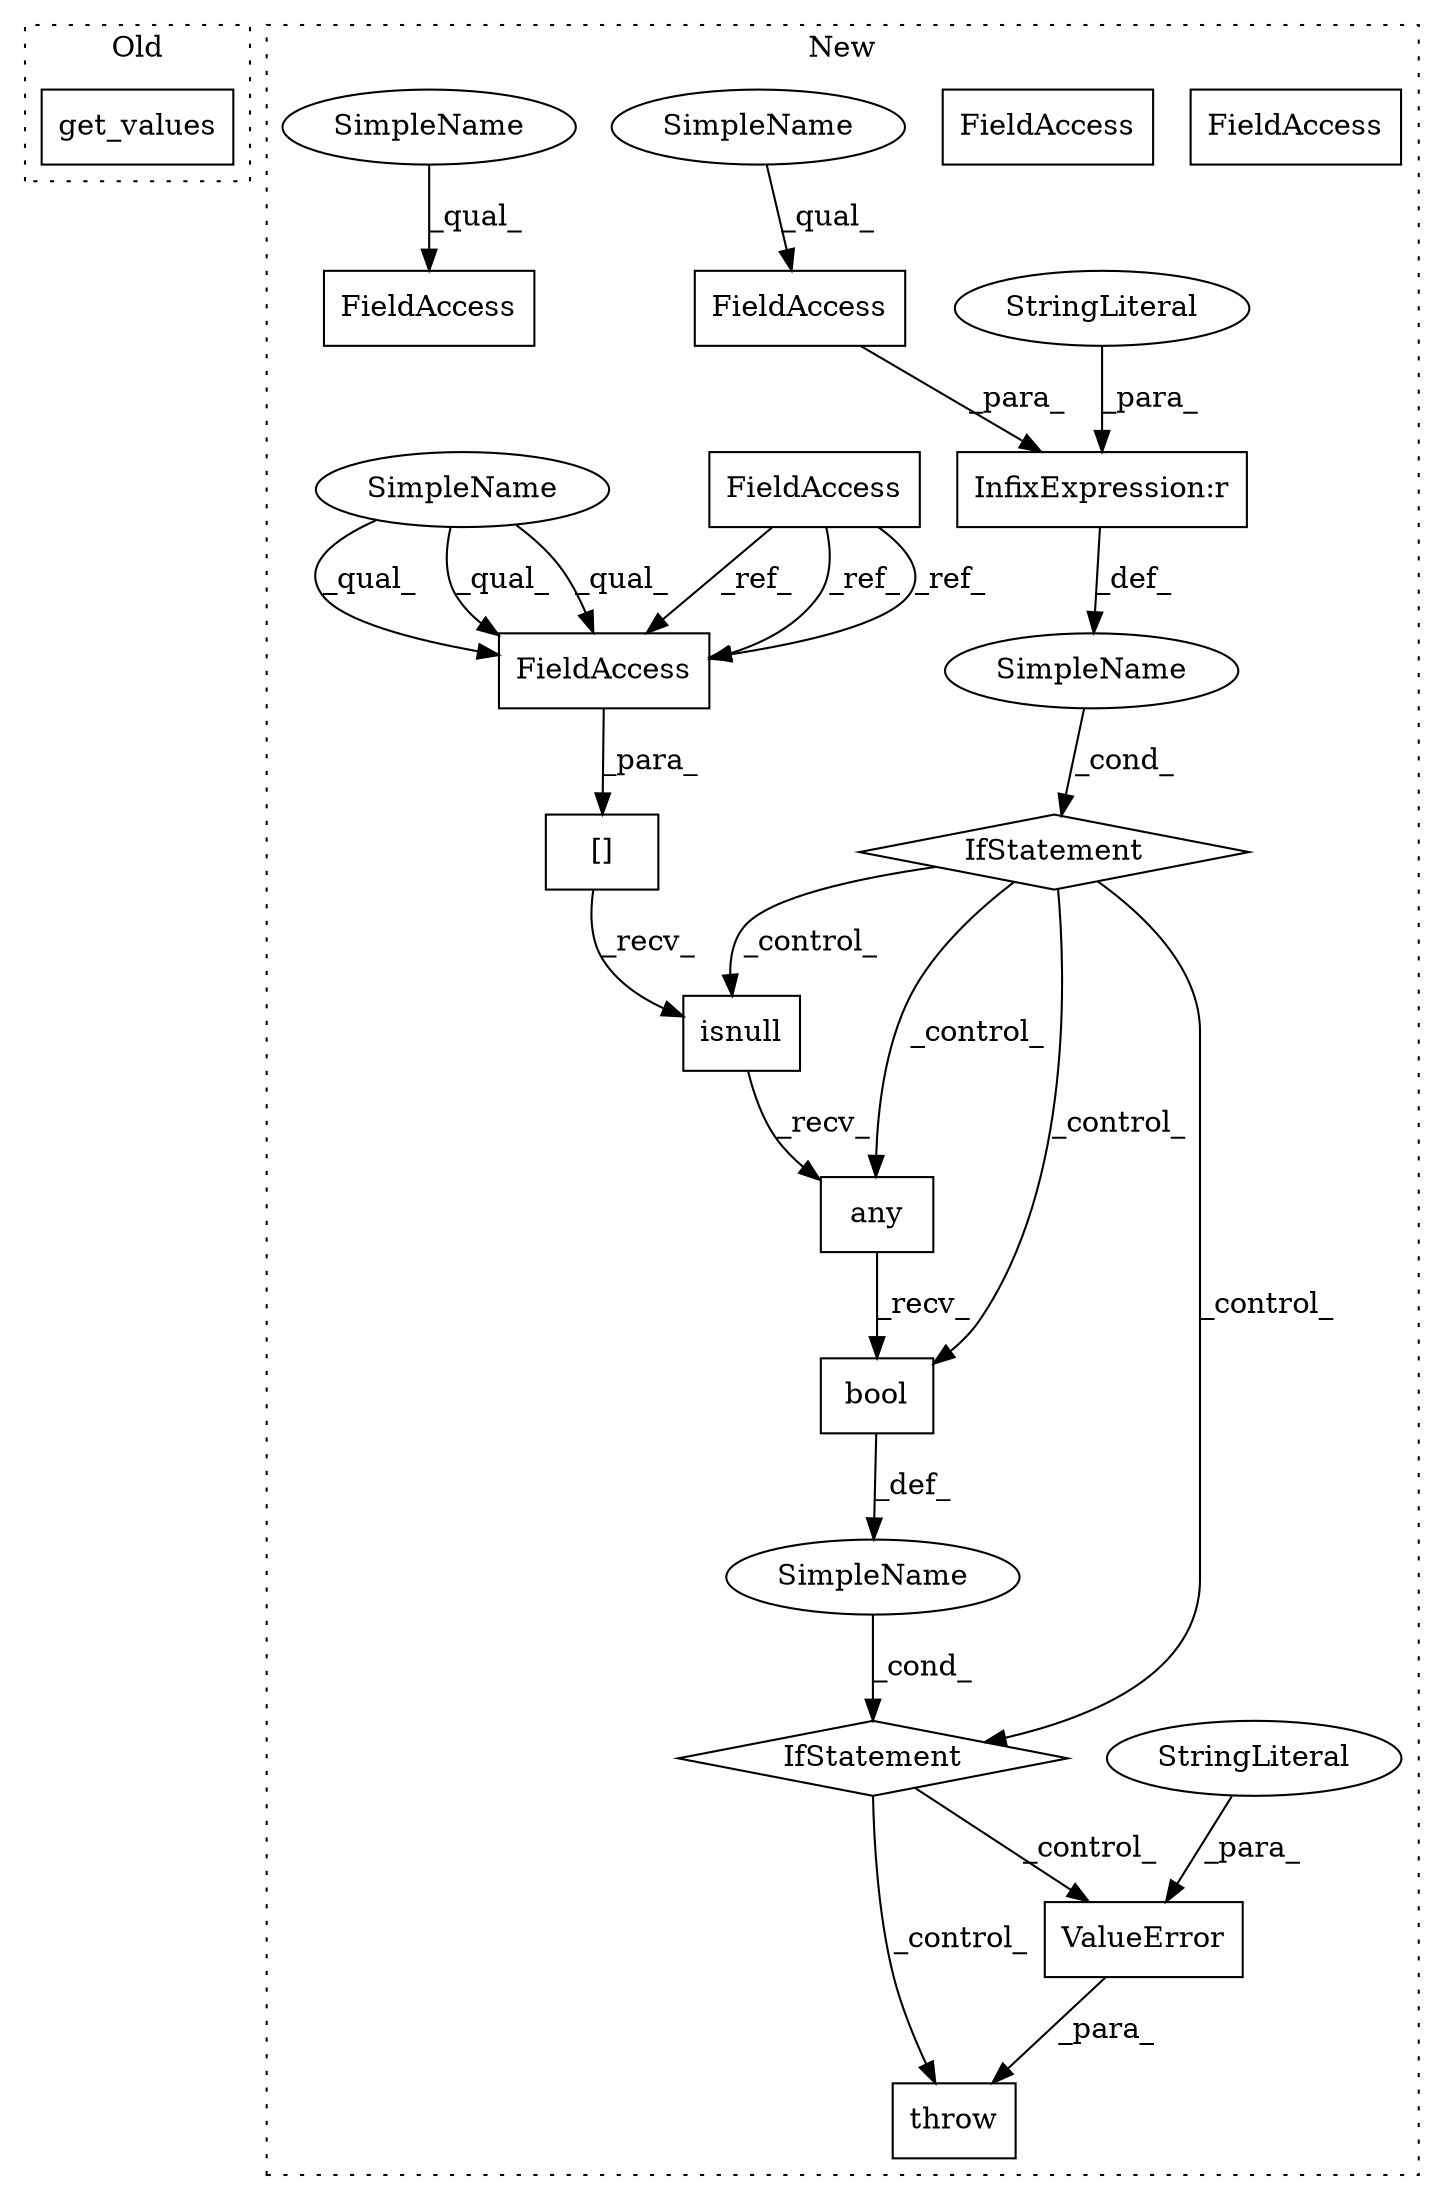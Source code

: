 digraph G {
subgraph cluster0 {
1 [label="get_values" a="32" s="1711" l="12" shape="box"];
label = "Old";
style="dotted";
}
subgraph cluster1 {
2 [label="IfStatement" a="25" s="1386,1424" l="4,2" shape="diamond"];
3 [label="isnull" a="32" s="1403" l="8" shape="box"];
4 [label="SimpleName" a="42" s="" l="" shape="ellipse"];
5 [label="throw" a="53" s="1436" l="6" shape="box"];
6 [label="[]" a="2" s="1390,1401" l="2,1" shape="box"];
7 [label="InfixExpression:r" a="27" s="1365" l="4" shape="box"];
8 [label="bool" a="32" s="1418" l="6" shape="box"];
9 [label="FieldAccess" a="22" s="1346" l="19" shape="box"];
10 [label="FieldAccess" a="22" s="1265" l="9" shape="box"];
11 [label="FieldAccess" a="22" s="1927" l="19" shape="box"];
12 [label="FieldAccess" a="22" s="1392" l="9" shape="box"];
13 [label="IfStatement" a="25" s="1342,1376" l="4,2" shape="diamond"];
14 [label="ValueError" a="32" s="1442,1497" l="11,1" shape="box"];
15 [label="SimpleName" a="42" s="" l="" shape="ellipse"];
16 [label="StringLiteral" a="45" s="1369" l="7" shape="ellipse"];
17 [label="any" a="32" s="1412" l="5" shape="box"];
18 [label="StringLiteral" a="45" s="1453" l="44" shape="ellipse"];
19 [label="FieldAccess" a="22" s="1392" l="9" shape="box"];
20 [label="SimpleName" a="42" s="1346" l="4" shape="ellipse"];
21 [label="SimpleName" a="42" s="1392" l="4" shape="ellipse"];
22 [label="SimpleName" a="42" s="1927" l="4" shape="ellipse"];
23 [label="FieldAccess" a="22" s="1392" l="9" shape="box"];
label = "New";
style="dotted";
}
2 -> 5 [label="_control_"];
2 -> 14 [label="_control_"];
3 -> 17 [label="_recv_"];
4 -> 2 [label="_cond_"];
6 -> 3 [label="_recv_"];
7 -> 15 [label="_def_"];
8 -> 4 [label="_def_"];
9 -> 7 [label="_para_"];
10 -> 23 [label="_ref_"];
10 -> 23 [label="_ref_"];
10 -> 23 [label="_ref_"];
13 -> 17 [label="_control_"];
13 -> 2 [label="_control_"];
13 -> 3 [label="_control_"];
13 -> 8 [label="_control_"];
14 -> 5 [label="_para_"];
15 -> 13 [label="_cond_"];
16 -> 7 [label="_para_"];
17 -> 8 [label="_recv_"];
18 -> 14 [label="_para_"];
20 -> 9 [label="_qual_"];
21 -> 23 [label="_qual_"];
21 -> 23 [label="_qual_"];
21 -> 23 [label="_qual_"];
22 -> 11 [label="_qual_"];
23 -> 6 [label="_para_"];
}
